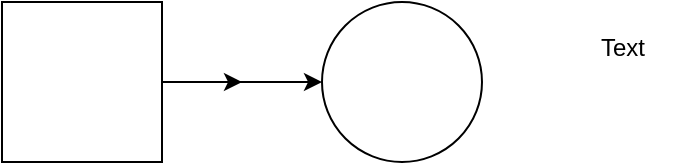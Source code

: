 <mxfile version="23.0.2" type="github">
  <diagram name="Página-1" id="BAc4O2HyZUumQgEEkWEl">
    <mxGraphModel dx="671" dy="363" grid="1" gridSize="10" guides="1" tooltips="1" connect="1" arrows="1" fold="1" page="1" pageScale="1" pageWidth="827" pageHeight="1169" math="0" shadow="0">
      <root>
        <mxCell id="0" />
        <mxCell id="1" parent="0" />
        <mxCell id="jDux2z86fIH3UPIP5z7Q-1" value="" style="ellipse;whiteSpace=wrap;html=1;aspect=fixed;" vertex="1" parent="1">
          <mxGeometry x="370" y="260" width="80" height="80" as="geometry" />
        </mxCell>
        <mxCell id="jDux2z86fIH3UPIP5z7Q-3" style="edgeStyle=orthogonalEdgeStyle;rounded=0;orthogonalLoop=1;jettySize=auto;html=1;" edge="1" parent="1" source="jDux2z86fIH3UPIP5z7Q-2">
          <mxGeometry relative="1" as="geometry">
            <mxPoint x="330" y="300" as="targetPoint" />
          </mxGeometry>
        </mxCell>
        <mxCell id="jDux2z86fIH3UPIP5z7Q-4" value="" style="edgeStyle=orthogonalEdgeStyle;rounded=0;orthogonalLoop=1;jettySize=auto;html=1;" edge="1" parent="1" source="jDux2z86fIH3UPIP5z7Q-2" target="jDux2z86fIH3UPIP5z7Q-1">
          <mxGeometry relative="1" as="geometry" />
        </mxCell>
        <mxCell id="jDux2z86fIH3UPIP5z7Q-2" value="" style="whiteSpace=wrap;html=1;aspect=fixed;" vertex="1" parent="1">
          <mxGeometry x="210" y="260" width="80" height="80" as="geometry" />
        </mxCell>
        <mxCell id="jDux2z86fIH3UPIP5z7Q-5" value="Text" style="text;html=1;align=center;verticalAlign=middle;resizable=0;points=[];autosize=1;strokeColor=none;fillColor=none;" vertex="1" parent="1">
          <mxGeometry x="495" y="268" width="50" height="30" as="geometry" />
        </mxCell>
      </root>
    </mxGraphModel>
  </diagram>
</mxfile>
